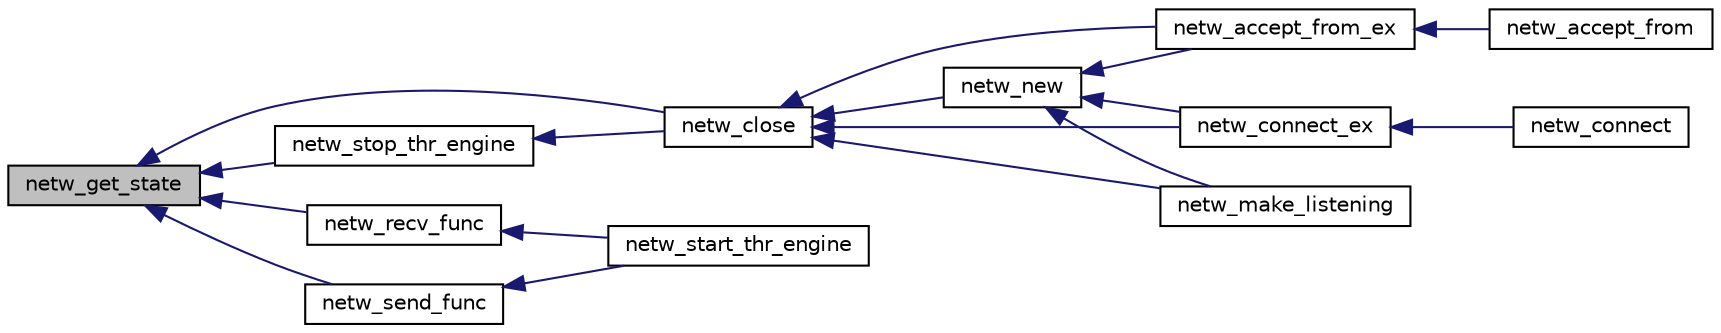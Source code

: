 digraph G
{
  edge [fontname="Helvetica",fontsize="10",labelfontname="Helvetica",labelfontsize="10"];
  node [fontname="Helvetica",fontsize="10",shape=record];
  rankdir=LR;
  Node1 [label="netw_get_state",height=0.2,width=0.4,color="black", fillcolor="grey75", style="filled" fontcolor="black"];
  Node1 -> Node2 [dir=back,color="midnightblue",fontsize="10",style="solid",fontname="Helvetica"];
  Node2 [label="netw_close",height=0.2,width=0.4,color="black", fillcolor="white", style="filled",URL="$group___n_e_t_w_o_r_k_i_n_g.html#gac345c1af1935cebb9ee33edd4c32267a",tooltip="Closing a specified Network, destroy queues, free the structure."];
  Node2 -> Node3 [dir=back,color="midnightblue",fontsize="10",style="solid",fontname="Helvetica"];
  Node3 [label="netw_accept_from_ex",height=0.2,width=0.4,color="black", fillcolor="white", style="filled",URL="$group___n_e_t_w_o_r_k_i_n_g.html#ga6903e6bb35b526c0a6f5bd0fd2c571a4",tooltip="make a normal &#39;accept&#39; . Network &#39;from&#39; must be allocated with netw_make_listening."];
  Node3 -> Node4 [dir=back,color="midnightblue",fontsize="10",style="solid",fontname="Helvetica"];
  Node4 [label="netw_accept_from",height=0.2,width=0.4,color="black", fillcolor="white", style="filled",URL="$group___n_e_t_w_o_r_k_i_n_g.html#gaf21b84460e80c7853bcb8321d7c53065",tooltip="make a normal blocking &#39;accept&#39; . Network &#39;from&#39; must be allocated with netw_make_lis..."];
  Node2 -> Node5 [dir=back,color="midnightblue",fontsize="10",style="solid",fontname="Helvetica"];
  Node5 [label="netw_connect_ex",height=0.2,width=0.4,color="black", fillcolor="white", style="filled",URL="$group___n_e_t_w_o_r_k_i_n_g.html#ga567f5a4c8c81739e83aa69ccfb577ef2",tooltip="Use this to connect a NETWORK to any listening one."];
  Node5 -> Node6 [dir=back,color="midnightblue",fontsize="10",style="solid",fontname="Helvetica"];
  Node6 [label="netw_connect",height=0.2,width=0.4,color="black", fillcolor="white", style="filled",URL="$group___n_e_t_w_o_r_k_i_n_g.html#ga3d13e81cda3f034c25ee4de7f7ec92d8",tooltip="Use this to connect a NETWORK to any listening one, with following defaults: disable_naggle = 0 ..."];
  Node2 -> Node7 [dir=back,color="midnightblue",fontsize="10",style="solid",fontname="Helvetica"];
  Node7 [label="netw_make_listening",height=0.2,width=0.4,color="black", fillcolor="white", style="filled",URL="$group___n_e_t_w_o_r_k_i_n_g.html#ga567df9024dfd1acced5e1b560d4b1ef2",tooltip="Make a NETWORK be a Listening network."];
  Node2 -> Node8 [dir=back,color="midnightblue",fontsize="10",style="solid",fontname="Helvetica"];
  Node8 [label="netw_new",height=0.2,width=0.4,color="black", fillcolor="white", style="filled",URL="$n__network_8c.html#a9caee75e3a67942e37ccb4de2c889105",tooltip="Return an empty allocated network ready to be netw_closed."];
  Node8 -> Node3 [dir=back,color="midnightblue",fontsize="10",style="solid",fontname="Helvetica"];
  Node8 -> Node5 [dir=back,color="midnightblue",fontsize="10",style="solid",fontname="Helvetica"];
  Node8 -> Node7 [dir=back,color="midnightblue",fontsize="10",style="solid",fontname="Helvetica"];
  Node1 -> Node9 [dir=back,color="midnightblue",fontsize="10",style="solid",fontname="Helvetica"];
  Node9 [label="netw_recv_func",height=0.2,width=0.4,color="black", fillcolor="white", style="filled",URL="$group___n_e_t_w_o_r_k_i_n_g.html#gad67570728a69ce2788b8bc9dcaa7c392",tooltip="To Thread Receiving function."];
  Node9 -> Node10 [dir=back,color="midnightblue",fontsize="10",style="solid",fontname="Helvetica"];
  Node10 [label="netw_start_thr_engine",height=0.2,width=0.4,color="black", fillcolor="white", style="filled",URL="$group___n_e_t_w_o_r_k_i_n_g.html#ga5ba0555c5ccd261227c3c1216923d563",tooltip="Start the NETWORK netw Threaded Engine. Create a sending &amp; receiving thread."];
  Node1 -> Node11 [dir=back,color="midnightblue",fontsize="10",style="solid",fontname="Helvetica"];
  Node11 [label="netw_send_func",height=0.2,width=0.4,color="black", fillcolor="white", style="filled",URL="$group___n_e_t_w_o_r_k_i_n_g.html#gaa3c12701bdb3cd2e1adaa00981ca3cc8",tooltip="Thread send function."];
  Node11 -> Node10 [dir=back,color="midnightblue",fontsize="10",style="solid",fontname="Helvetica"];
  Node1 -> Node12 [dir=back,color="midnightblue",fontsize="10",style="solid",fontname="Helvetica"];
  Node12 [label="netw_stop_thr_engine",height=0.2,width=0.4,color="black", fillcolor="white", style="filled",URL="$group___n_e_t_w_o_r_k_i_n_g.html#ga29159184519b3129c0154b1a2c2a3e2f",tooltip="Stop a NETWORK connection sending and receing thread."];
  Node12 -> Node2 [dir=back,color="midnightblue",fontsize="10",style="solid",fontname="Helvetica"];
}
